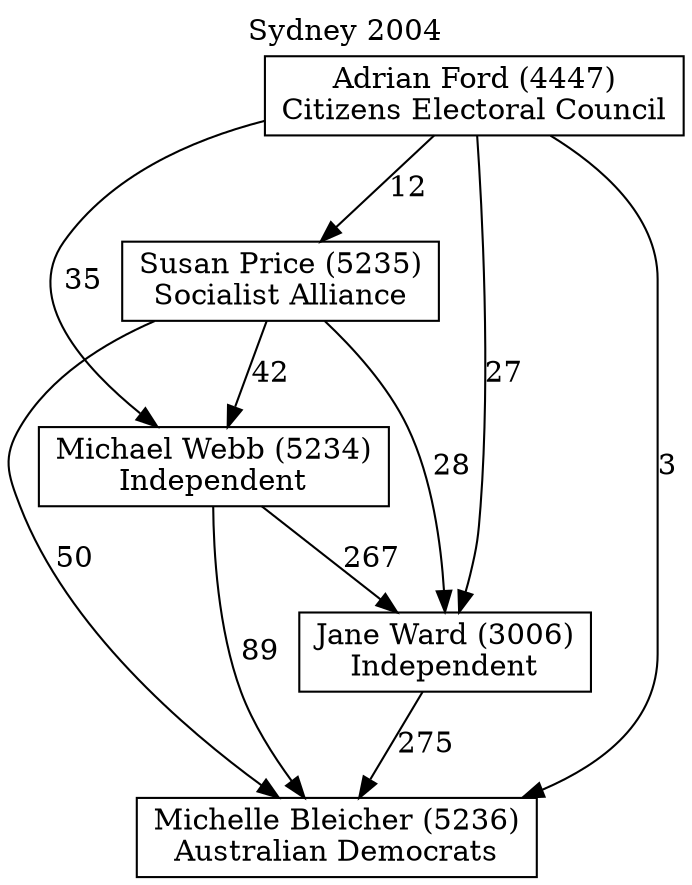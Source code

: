 // House preference flow
digraph "Michelle Bleicher (5236)_Sydney_2004" {
	graph [label="Sydney 2004" labelloc=t mclimit=2]
	node [shape=box]
	"Michelle Bleicher (5236)" [label="Michelle Bleicher (5236)
Australian Democrats"]
	"Jane Ward (3006)" [label="Jane Ward (3006)
Independent"]
	"Michael Webb (5234)" [label="Michael Webb (5234)
Independent"]
	"Susan Price (5235)" [label="Susan Price (5235)
Socialist Alliance"]
	"Adrian Ford (4447)" [label="Adrian Ford (4447)
Citizens Electoral Council"]
	"Jane Ward (3006)" -> "Michelle Bleicher (5236)" [label=275]
	"Michael Webb (5234)" -> "Jane Ward (3006)" [label=267]
	"Susan Price (5235)" -> "Michael Webb (5234)" [label=42]
	"Adrian Ford (4447)" -> "Susan Price (5235)" [label=12]
	"Michael Webb (5234)" -> "Michelle Bleicher (5236)" [label=89]
	"Susan Price (5235)" -> "Michelle Bleicher (5236)" [label=50]
	"Adrian Ford (4447)" -> "Michelle Bleicher (5236)" [label=3]
	"Adrian Ford (4447)" -> "Michael Webb (5234)" [label=35]
	"Susan Price (5235)" -> "Jane Ward (3006)" [label=28]
	"Adrian Ford (4447)" -> "Jane Ward (3006)" [label=27]
}
